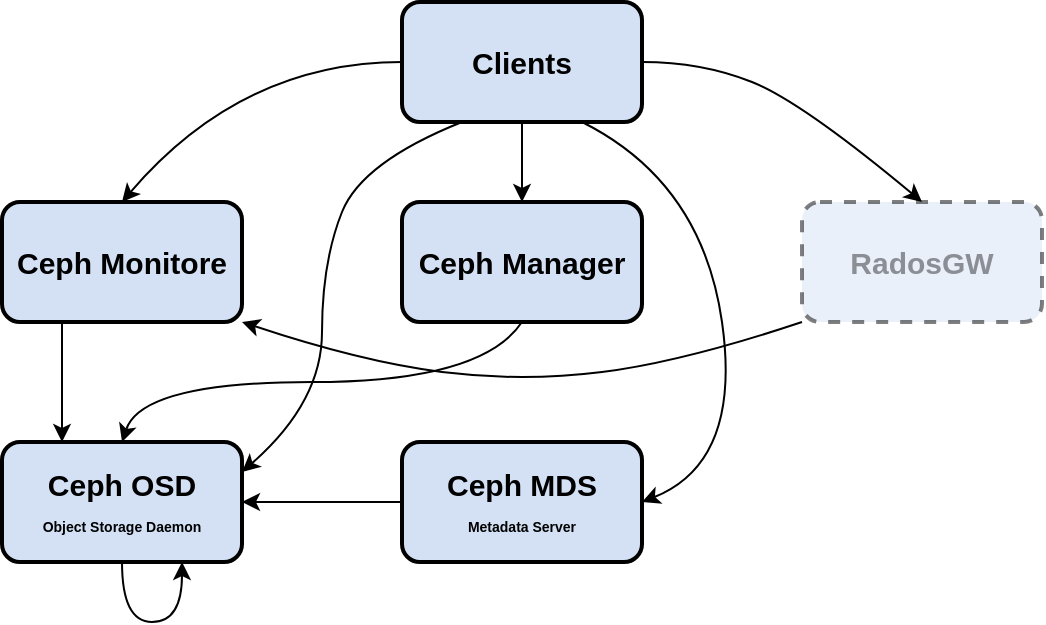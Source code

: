 <mxfile version="13.1.0" type="device"><diagram id="OEqGRDXh6P75UTLb2tD4" name="Page-1"><mxGraphModel dx="677" dy="427" grid="1" gridSize="10" guides="1" tooltips="1" connect="1" arrows="1" fold="1" page="1" pageScale="1" pageWidth="827" pageHeight="1169" math="0" shadow="0"><root><mxCell id="0"/><mxCell id="1" parent="0"/><mxCell id="0DwYy6VhTuiQfqokihwC-5" value="Ceph Monitore" style="rounded=1;whiteSpace=wrap;html=1;strokeWidth=2;fontColor=#000000;fontStyle=1;fontSize=15;fillColor=#D4E1F5;" vertex="1" parent="1"><mxGeometry x="80" y="400" width="120" height="60" as="geometry"/></mxCell><mxCell id="0DwYy6VhTuiQfqokihwC-6" value="Ceph OSD&lt;br&gt;&lt;font style=&quot;font-size: 7px&quot;&gt;Object Storage Daemon&lt;br&gt;&lt;/font&gt;" style="rounded=1;whiteSpace=wrap;html=1;strokeWidth=2;fontColor=#000000;fontStyle=1;fontSize=15;fillColor=#D4E1F5;" vertex="1" parent="1"><mxGeometry x="80" y="520" width="120" height="60" as="geometry"/></mxCell><mxCell id="0DwYy6VhTuiQfqokihwC-7" value="Ceph Manager" style="rounded=1;whiteSpace=wrap;html=1;strokeWidth=2;fontColor=#000000;fontStyle=1;fontSize=15;fillColor=#D4E1F5;" vertex="1" parent="1"><mxGeometry x="280" y="400" width="120" height="60" as="geometry"/></mxCell><mxCell id="0DwYy6VhTuiQfqokihwC-8" value="Ceph MDS&lt;br&gt;&lt;font style=&quot;font-size: 7px&quot;&gt;Metadata Server&lt;/font&gt;" style="rounded=1;whiteSpace=wrap;html=1;strokeWidth=2;fontColor=#000000;fontStyle=1;fontSize=15;fillColor=#D4E1F5;" vertex="1" parent="1"><mxGeometry x="280" y="520" width="120" height="60" as="geometry"/></mxCell><mxCell id="0DwYy6VhTuiQfqokihwC-9" value="RadosGW" style="rounded=1;whiteSpace=wrap;html=1;strokeWidth=2;fontColor=#000000;fontStyle=1;fontSize=15;fillColor=#D4E1F5;dashed=1;gradientColor=none;gradientDirection=north;opacity=50;textOpacity=40;" vertex="1" parent="1"><mxGeometry x="480" y="400" width="120" height="60" as="geometry"/></mxCell><mxCell id="0DwYy6VhTuiQfqokihwC-11" value="Clients" style="rounded=1;whiteSpace=wrap;html=1;strokeWidth=2;fontColor=#000000;fontStyle=1;fontSize=15;fillColor=#D4E1F5;" vertex="1" parent="1"><mxGeometry x="280" y="300" width="120" height="60" as="geometry"/></mxCell><mxCell id="0DwYy6VhTuiQfqokihwC-12" value="" style="curved=1;endArrow=classic;html=1;fontSize=15;fontColor=#000000;exitX=0;exitY=0.5;exitDx=0;exitDy=0;entryX=0.5;entryY=0;entryDx=0;entryDy=0;" edge="1" parent="1" source="0DwYy6VhTuiQfqokihwC-11" target="0DwYy6VhTuiQfqokihwC-5"><mxGeometry x="0.105" y="13" width="50" height="50" relative="1" as="geometry"><mxPoint x="170" y="370" as="sourcePoint"/><mxPoint x="220" y="320" as="targetPoint"/><Array as="points"><mxPoint x="200" y="330"/></Array><mxPoint as="offset"/></mxGeometry></mxCell><mxCell id="0DwYy6VhTuiQfqokihwC-13" value="" style="curved=1;endArrow=classic;html=1;fontSize=15;fontColor=#000000;exitX=0.25;exitY=1;exitDx=0;exitDy=0;entryX=1;entryY=0.25;entryDx=0;entryDy=0;" edge="1" parent="1" source="0DwYy6VhTuiQfqokihwC-11" target="0DwYy6VhTuiQfqokihwC-6"><mxGeometry width="50" height="50" relative="1" as="geometry"><mxPoint x="140" y="370" as="sourcePoint"/><mxPoint x="240" y="480" as="targetPoint"/><Array as="points"><mxPoint x="260" y="380"/><mxPoint x="240" y="430"/><mxPoint x="240" y="500"/></Array></mxGeometry></mxCell><mxCell id="0DwYy6VhTuiQfqokihwC-14" value="" style="curved=1;endArrow=classic;html=1;fontSize=15;fontColor=#000000;exitX=1;exitY=0.5;exitDx=0;exitDy=0;entryX=0.5;entryY=0;entryDx=0;entryDy=0;" edge="1" parent="1" source="0DwYy6VhTuiQfqokihwC-11" target="0DwYy6VhTuiQfqokihwC-9"><mxGeometry width="50" height="50" relative="1" as="geometry"><mxPoint x="460" y="360" as="sourcePoint"/><mxPoint x="510" y="310" as="targetPoint"/><Array as="points"><mxPoint x="430" y="330"/><mxPoint x="480" y="350"/></Array></mxGeometry></mxCell><mxCell id="0DwYy6VhTuiQfqokihwC-15" value="" style="curved=1;endArrow=classic;html=1;fontSize=15;fontColor=#000000;exitX=0;exitY=1;exitDx=0;exitDy=0;entryX=1;entryY=1;entryDx=0;entryDy=0;" edge="1" parent="1" source="0DwYy6VhTuiQfqokihwC-9" target="0DwYy6VhTuiQfqokihwC-5"><mxGeometry width="50" height="50" relative="1" as="geometry"><mxPoint x="500" y="530" as="sourcePoint"/><mxPoint x="550" y="480" as="targetPoint"/><Array as="points"><mxPoint x="420" y="480"/><mxPoint x="340" y="490"/><mxPoint x="260" y="480"/></Array></mxGeometry></mxCell><mxCell id="0DwYy6VhTuiQfqokihwC-16" value="" style="curved=1;endArrow=classic;html=1;fontSize=15;fontColor=#000000;exitX=0.75;exitY=1;exitDx=0;exitDy=0;entryX=1;entryY=0.5;entryDx=0;entryDy=0;" edge="1" parent="1" source="0DwYy6VhTuiQfqokihwC-11" target="0DwYy6VhTuiQfqokihwC-8"><mxGeometry width="50" height="50" relative="1" as="geometry"><mxPoint x="490" y="550" as="sourcePoint"/><mxPoint x="580" y="520" as="targetPoint"/><Array as="points"><mxPoint x="430" y="390"/><mxPoint x="450" y="530"/></Array></mxGeometry></mxCell><mxCell id="0DwYy6VhTuiQfqokihwC-17" value="" style="curved=1;endArrow=classic;html=1;fontSize=15;fontColor=#000000;exitX=0.5;exitY=1;exitDx=0;exitDy=0;entryX=0.5;entryY=0;entryDx=0;entryDy=0;" edge="1" parent="1" source="0DwYy6VhTuiQfqokihwC-7" target="0DwYy6VhTuiQfqokihwC-6"><mxGeometry width="50" height="50" relative="1" as="geometry"><mxPoint x="520" y="330" as="sourcePoint"/><mxPoint x="570" y="280" as="targetPoint"/><Array as="points"><mxPoint x="320" y="490"/><mxPoint x="150" y="490"/></Array></mxGeometry></mxCell><mxCell id="0DwYy6VhTuiQfqokihwC-18" value="" style="curved=1;endArrow=classic;html=1;fontSize=15;fontColor=#000000;exitX=0.5;exitY=1;exitDx=0;exitDy=0;entryX=0.75;entryY=1;entryDx=0;entryDy=0;" edge="1" parent="1" source="0DwYy6VhTuiQfqokihwC-6" target="0DwYy6VhTuiQfqokihwC-6"><mxGeometry width="50" height="50" relative="1" as="geometry"><mxPoint x="560" y="570" as="sourcePoint"/><mxPoint x="170" y="610" as="targetPoint"/><Array as="points"><mxPoint x="140" y="610"/><mxPoint x="170" y="610"/></Array></mxGeometry></mxCell><mxCell id="0DwYy6VhTuiQfqokihwC-19" value="" style="endArrow=classic;html=1;fontSize=15;fontColor=#000000;exitX=0.25;exitY=1;exitDx=0;exitDy=0;entryX=0.25;entryY=0;entryDx=0;entryDy=0;" edge="1" parent="1" source="0DwYy6VhTuiQfqokihwC-5" target="0DwYy6VhTuiQfqokihwC-6"><mxGeometry width="50" height="50" relative="1" as="geometry"><mxPoint x="60" y="510" as="sourcePoint"/><mxPoint x="110" y="460" as="targetPoint"/></mxGeometry></mxCell><mxCell id="0DwYy6VhTuiQfqokihwC-20" value="" style="endArrow=classic;html=1;fontSize=15;fontColor=#000000;exitX=0.5;exitY=1;exitDx=0;exitDy=0;entryX=0.5;entryY=0;entryDx=0;entryDy=0;" edge="1" parent="1" source="0DwYy6VhTuiQfqokihwC-11" target="0DwYy6VhTuiQfqokihwC-7"><mxGeometry width="50" height="50" relative="1" as="geometry"><mxPoint x="330" y="420" as="sourcePoint"/><mxPoint x="380" y="370" as="targetPoint"/></mxGeometry></mxCell><mxCell id="0DwYy6VhTuiQfqokihwC-21" value="" style="endArrow=classic;html=1;fontSize=15;fontColor=#000000;exitX=0;exitY=0.5;exitDx=0;exitDy=0;entryX=1;entryY=0.5;entryDx=0;entryDy=0;" edge="1" parent="1" source="0DwYy6VhTuiQfqokihwC-8" target="0DwYy6VhTuiQfqokihwC-6"><mxGeometry width="50" height="50" relative="1" as="geometry"><mxPoint x="220" y="610" as="sourcePoint"/><mxPoint x="270" y="560" as="targetPoint"/></mxGeometry></mxCell></root></mxGraphModel></diagram></mxfile>